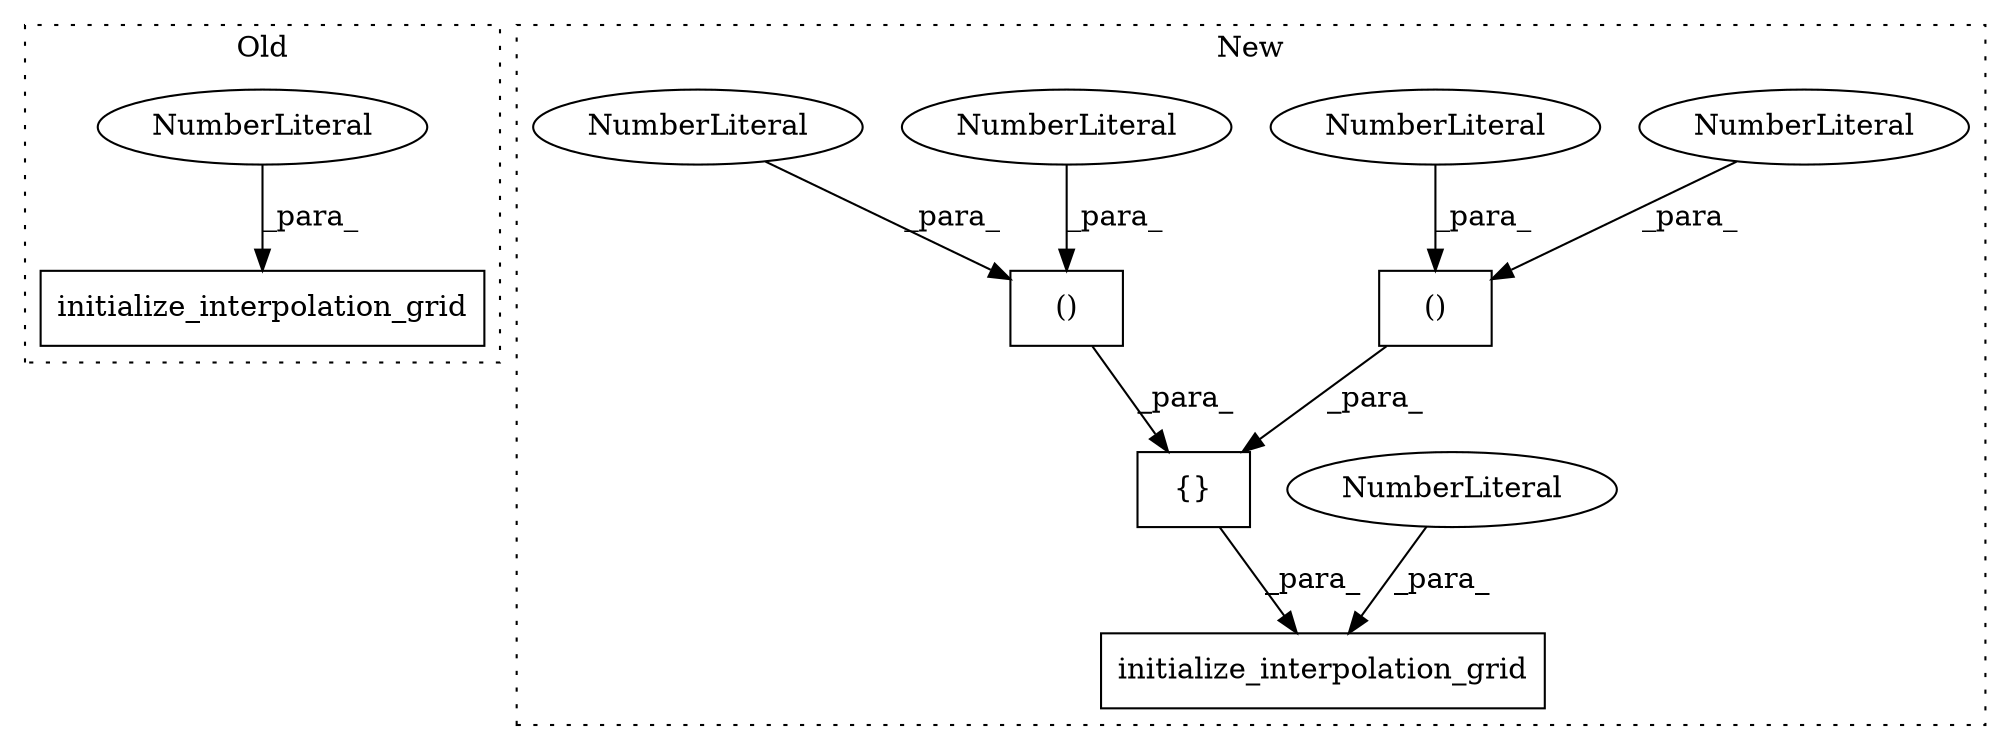 digraph G {
subgraph cluster0 {
1 [label="initialize_interpolation_grid" a="32" s="1540,1571" l="30,1" shape="box"];
6 [label="NumberLiteral" a="34" s="1570" l="1" shape="ellipse"];
label = "Old";
style="dotted";
}
subgraph cluster1 {
2 [label="()" a="106" s="1587" l="15" shape="box"];
3 [label="initialize_interpolation_grid" a="32" s="1540,1648" l="30,1" shape="box"];
4 [label="()" a="106" s="1631" l="15" shape="box"];
5 [label="NumberLiteral" a="34" s="1570" l="1" shape="ellipse"];
7 [label="NumberLiteral" a="34" s="1645" l="1" shape="ellipse"];
8 [label="{}" a="4" s="1581,1646" l="6,2" shape="box"];
9 [label="NumberLiteral" a="34" s="1587" l="1" shape="ellipse"];
10 [label="NumberLiteral" a="34" s="1631" l="1" shape="ellipse"];
11 [label="NumberLiteral" a="34" s="1601" l="1" shape="ellipse"];
label = "New";
style="dotted";
}
2 -> 8 [label="_para_"];
4 -> 8 [label="_para_"];
5 -> 3 [label="_para_"];
6 -> 1 [label="_para_"];
7 -> 4 [label="_para_"];
8 -> 3 [label="_para_"];
9 -> 2 [label="_para_"];
10 -> 4 [label="_para_"];
11 -> 2 [label="_para_"];
}